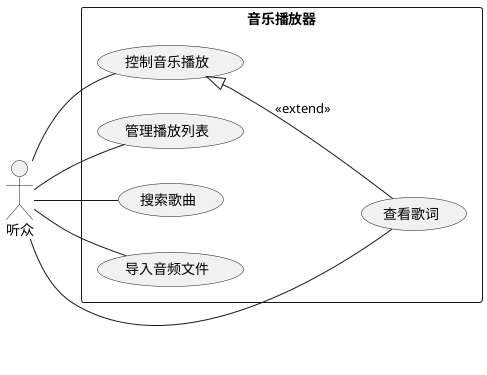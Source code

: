 @startuml
left to right direction

actor "听众" as user

rectangle "音乐播放器" {
  usecase "控制音乐播放" as UC1
  usecase "管理播放列表" as UC2
  usecase "搜索歌曲" as UC3
  usecase "导入音频文件" as UC4
  usecase "查看歌词" as UC5
}

user -- UC1
user -- UC2
user -- UC3
user -- UC4
user -- UC5

UC1 <|-- UC5 : <<extend>>
@enduml
